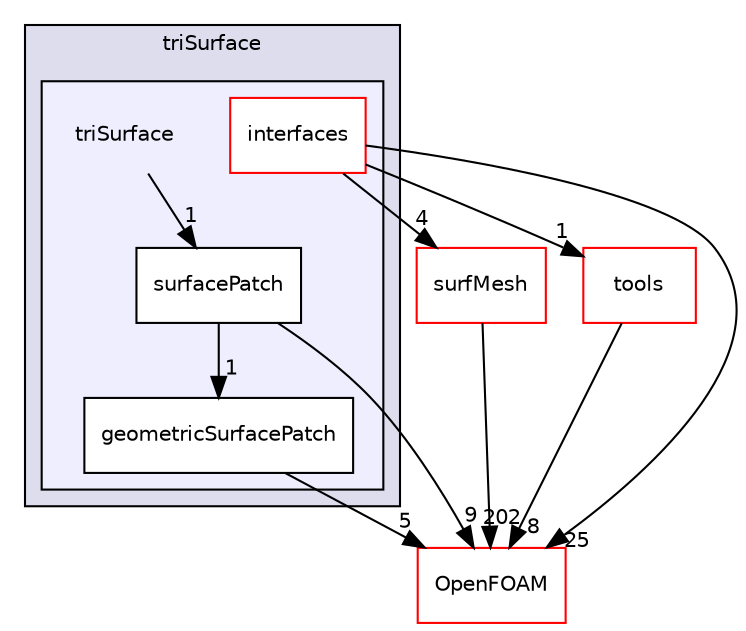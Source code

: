 digraph "src/triSurface/triSurface" {
  bgcolor=transparent;
  compound=true
  node [ fontsize="10", fontname="Helvetica"];
  edge [ labelfontsize="10", labelfontname="Helvetica"];
  subgraph clusterdir_b63c002b7559990bd414058641eb48ad {
    graph [ bgcolor="#ddddee", pencolor="black", label="triSurface" fontname="Helvetica", fontsize="10", URL="dir_b63c002b7559990bd414058641eb48ad.html"]
  subgraph clusterdir_fc98c2e9ee0413e7a39bdbd8e1af4ce3 {
    graph [ bgcolor="#eeeeff", pencolor="black", label="" URL="dir_fc98c2e9ee0413e7a39bdbd8e1af4ce3.html"];
    dir_fc98c2e9ee0413e7a39bdbd8e1af4ce3 [shape=plaintext label="triSurface"];
    dir_4328f8fab534e116c98049ed32fa3174 [shape=box label="geometricSurfacePatch" color="black" fillcolor="white" style="filled" URL="dir_4328f8fab534e116c98049ed32fa3174.html"];
    dir_09361cf56c32d5394d8654f03a55f311 [shape=box label="interfaces" color="red" fillcolor="white" style="filled" URL="dir_09361cf56c32d5394d8654f03a55f311.html"];
    dir_1e096dbee2a0b0200ae77e62dc087868 [shape=box label="surfacePatch" color="black" fillcolor="white" style="filled" URL="dir_1e096dbee2a0b0200ae77e62dc087868.html"];
  }
  }
  dir_0a88fe22feb23ce5f078a04a1df67721 [shape=box label="surfMesh" color="red" URL="dir_0a88fe22feb23ce5f078a04a1df67721.html"];
  dir_ea136f50b6e20864351f7e37b8cbec5c [shape=box label="tools" color="red" URL="dir_ea136f50b6e20864351f7e37b8cbec5c.html"];
  dir_c5473ff19b20e6ec4dfe5c310b3778a8 [shape=box label="OpenFOAM" color="red" URL="dir_c5473ff19b20e6ec4dfe5c310b3778a8.html"];
  dir_0a88fe22feb23ce5f078a04a1df67721->dir_c5473ff19b20e6ec4dfe5c310b3778a8 [headlabel="202", labeldistance=1.5 headhref="dir_002679_001887.html"];
  dir_fc98c2e9ee0413e7a39bdbd8e1af4ce3->dir_1e096dbee2a0b0200ae77e62dc087868 [headlabel="1", labeldistance=1.5 headhref="dir_002975_002988.html"];
  dir_1e096dbee2a0b0200ae77e62dc087868->dir_c5473ff19b20e6ec4dfe5c310b3778a8 [headlabel="9", labeldistance=1.5 headhref="dir_002988_001887.html"];
  dir_1e096dbee2a0b0200ae77e62dc087868->dir_4328f8fab534e116c98049ed32fa3174 [headlabel="1", labeldistance=1.5 headhref="dir_002988_002976.html"];
  dir_ea136f50b6e20864351f7e37b8cbec5c->dir_c5473ff19b20e6ec4dfe5c310b3778a8 [headlabel="8", labeldistance=1.5 headhref="dir_002971_001887.html"];
  dir_4328f8fab534e116c98049ed32fa3174->dir_c5473ff19b20e6ec4dfe5c310b3778a8 [headlabel="5", labeldistance=1.5 headhref="dir_002976_001887.html"];
  dir_09361cf56c32d5394d8654f03a55f311->dir_0a88fe22feb23ce5f078a04a1df67721 [headlabel="4", labeldistance=1.5 headhref="dir_002977_002679.html"];
  dir_09361cf56c32d5394d8654f03a55f311->dir_ea136f50b6e20864351f7e37b8cbec5c [headlabel="1", labeldistance=1.5 headhref="dir_002977_002971.html"];
  dir_09361cf56c32d5394d8654f03a55f311->dir_c5473ff19b20e6ec4dfe5c310b3778a8 [headlabel="25", labeldistance=1.5 headhref="dir_002977_001887.html"];
}
